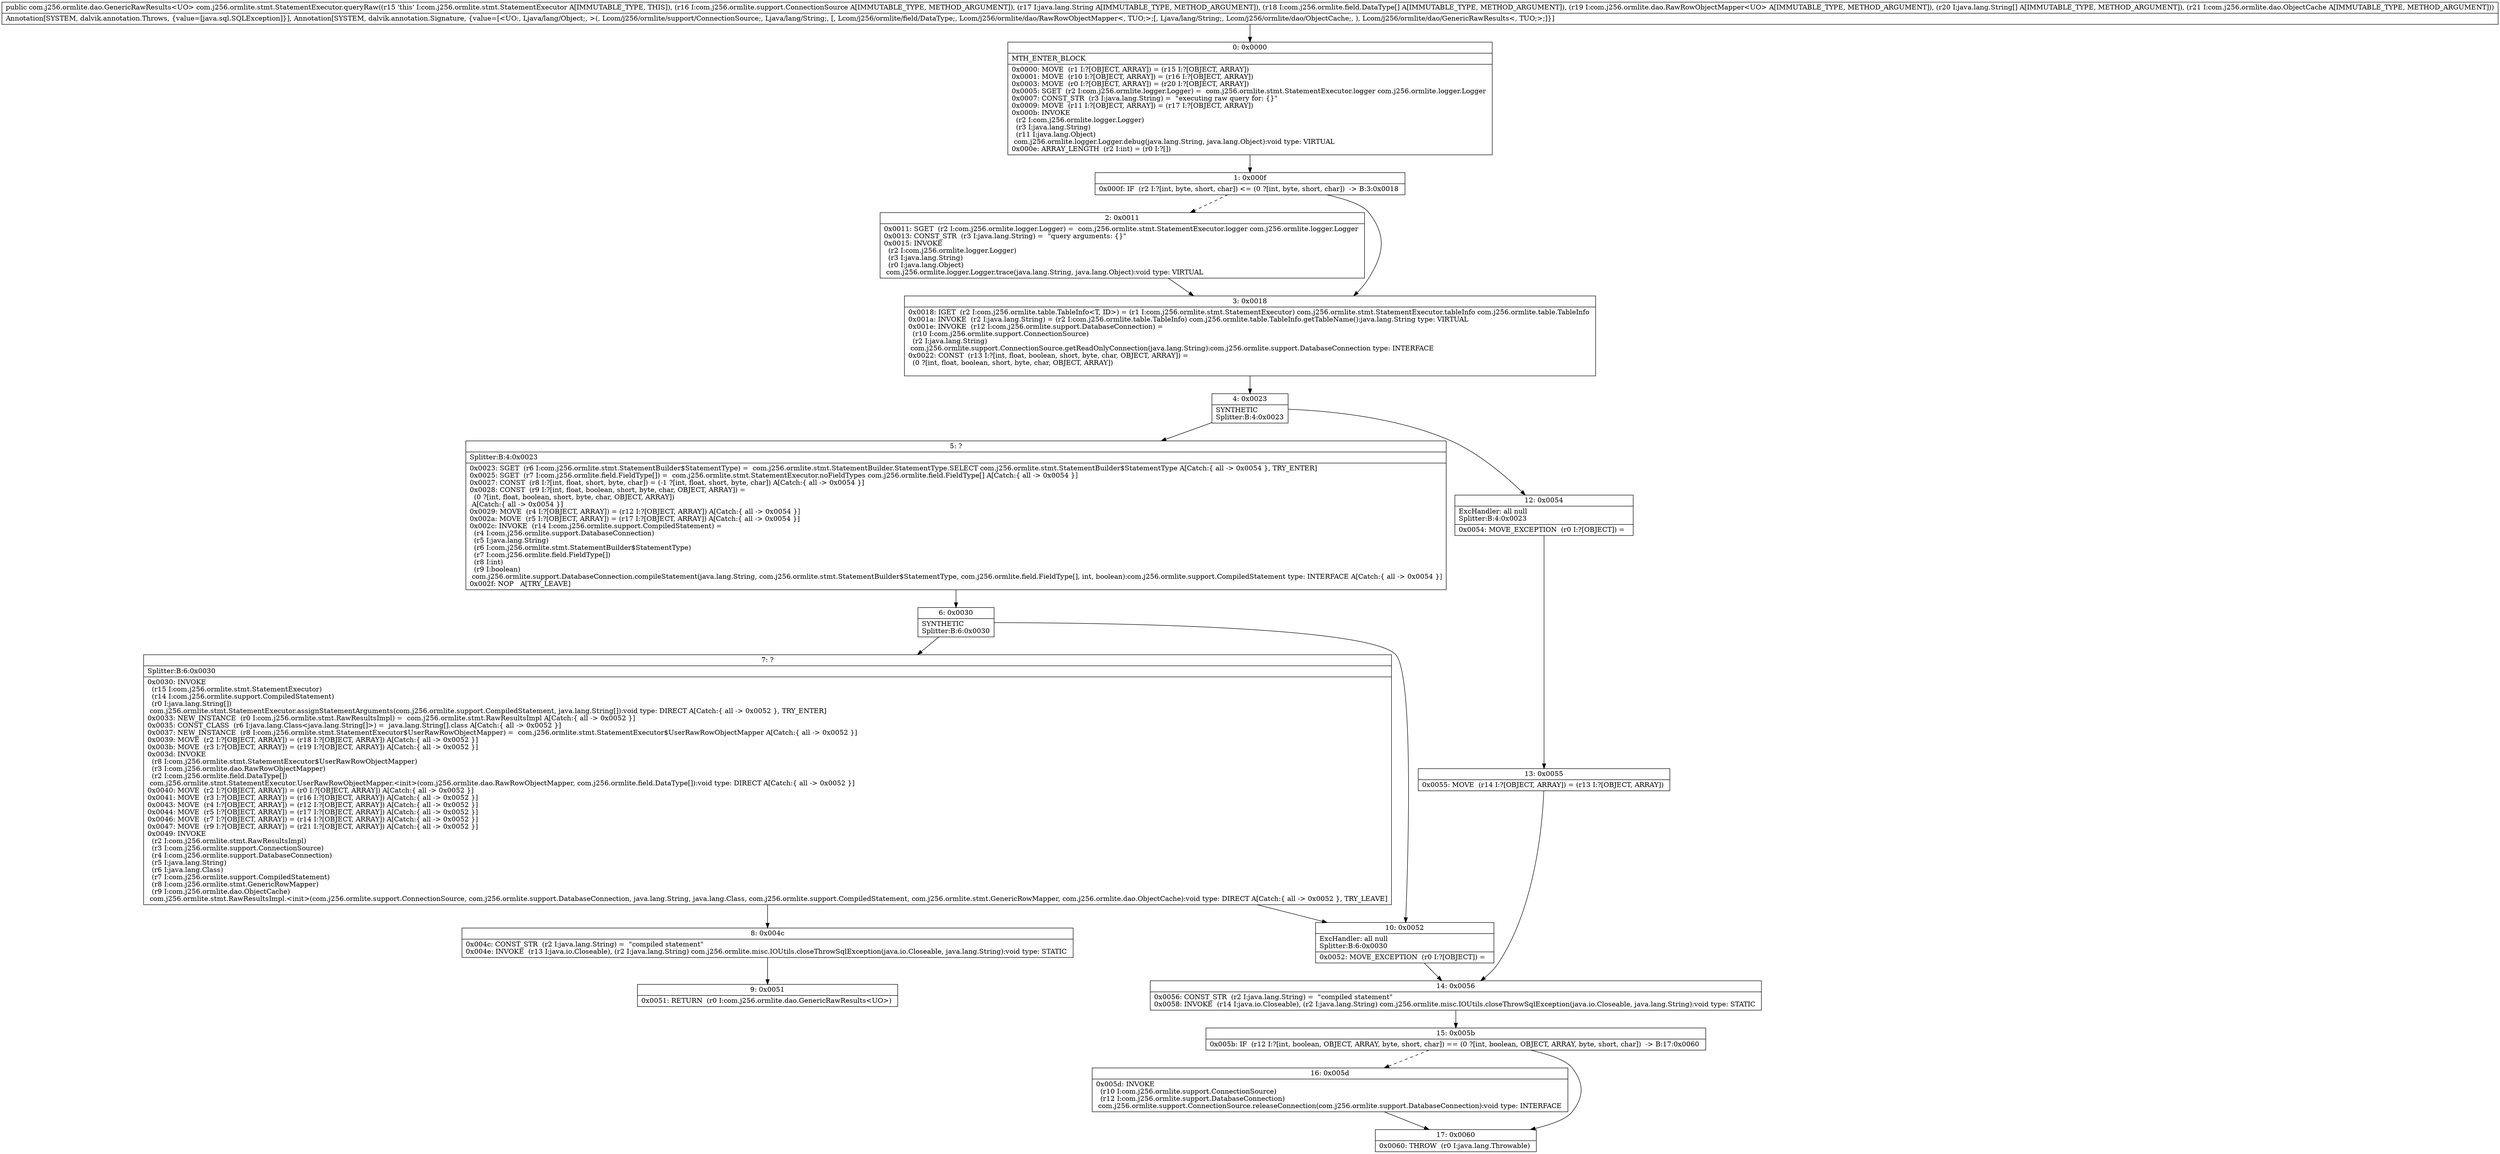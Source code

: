 digraph "CFG forcom.j256.ormlite.stmt.StatementExecutor.queryRaw(Lcom\/j256\/ormlite\/support\/ConnectionSource;Ljava\/lang\/String;[Lcom\/j256\/ormlite\/field\/DataType;Lcom\/j256\/ormlite\/dao\/RawRowObjectMapper;[Ljava\/lang\/String;Lcom\/j256\/ormlite\/dao\/ObjectCache;)Lcom\/j256\/ormlite\/dao\/GenericRawResults;" {
Node_0 [shape=record,label="{0\:\ 0x0000|MTH_ENTER_BLOCK\l|0x0000: MOVE  (r1 I:?[OBJECT, ARRAY]) = (r15 I:?[OBJECT, ARRAY]) \l0x0001: MOVE  (r10 I:?[OBJECT, ARRAY]) = (r16 I:?[OBJECT, ARRAY]) \l0x0003: MOVE  (r0 I:?[OBJECT, ARRAY]) = (r20 I:?[OBJECT, ARRAY]) \l0x0005: SGET  (r2 I:com.j256.ormlite.logger.Logger) =  com.j256.ormlite.stmt.StatementExecutor.logger com.j256.ormlite.logger.Logger \l0x0007: CONST_STR  (r3 I:java.lang.String) =  \"executing raw query for: \{\}\" \l0x0009: MOVE  (r11 I:?[OBJECT, ARRAY]) = (r17 I:?[OBJECT, ARRAY]) \l0x000b: INVOKE  \l  (r2 I:com.j256.ormlite.logger.Logger)\l  (r3 I:java.lang.String)\l  (r11 I:java.lang.Object)\l com.j256.ormlite.logger.Logger.debug(java.lang.String, java.lang.Object):void type: VIRTUAL \l0x000e: ARRAY_LENGTH  (r2 I:int) = (r0 I:?[]) \l}"];
Node_1 [shape=record,label="{1\:\ 0x000f|0x000f: IF  (r2 I:?[int, byte, short, char]) \<= (0 ?[int, byte, short, char])  \-\> B:3:0x0018 \l}"];
Node_2 [shape=record,label="{2\:\ 0x0011|0x0011: SGET  (r2 I:com.j256.ormlite.logger.Logger) =  com.j256.ormlite.stmt.StatementExecutor.logger com.j256.ormlite.logger.Logger \l0x0013: CONST_STR  (r3 I:java.lang.String) =  \"query arguments: \{\}\" \l0x0015: INVOKE  \l  (r2 I:com.j256.ormlite.logger.Logger)\l  (r3 I:java.lang.String)\l  (r0 I:java.lang.Object)\l com.j256.ormlite.logger.Logger.trace(java.lang.String, java.lang.Object):void type: VIRTUAL \l}"];
Node_3 [shape=record,label="{3\:\ 0x0018|0x0018: IGET  (r2 I:com.j256.ormlite.table.TableInfo\<T, ID\>) = (r1 I:com.j256.ormlite.stmt.StatementExecutor) com.j256.ormlite.stmt.StatementExecutor.tableInfo com.j256.ormlite.table.TableInfo \l0x001a: INVOKE  (r2 I:java.lang.String) = (r2 I:com.j256.ormlite.table.TableInfo) com.j256.ormlite.table.TableInfo.getTableName():java.lang.String type: VIRTUAL \l0x001e: INVOKE  (r12 I:com.j256.ormlite.support.DatabaseConnection) = \l  (r10 I:com.j256.ormlite.support.ConnectionSource)\l  (r2 I:java.lang.String)\l com.j256.ormlite.support.ConnectionSource.getReadOnlyConnection(java.lang.String):com.j256.ormlite.support.DatabaseConnection type: INTERFACE \l0x0022: CONST  (r13 I:?[int, float, boolean, short, byte, char, OBJECT, ARRAY]) = \l  (0 ?[int, float, boolean, short, byte, char, OBJECT, ARRAY])\l \l}"];
Node_4 [shape=record,label="{4\:\ 0x0023|SYNTHETIC\lSplitter:B:4:0x0023\l}"];
Node_5 [shape=record,label="{5\:\ ?|Splitter:B:4:0x0023\l|0x0023: SGET  (r6 I:com.j256.ormlite.stmt.StatementBuilder$StatementType) =  com.j256.ormlite.stmt.StatementBuilder.StatementType.SELECT com.j256.ormlite.stmt.StatementBuilder$StatementType A[Catch:\{ all \-\> 0x0054 \}, TRY_ENTER]\l0x0025: SGET  (r7 I:com.j256.ormlite.field.FieldType[]) =  com.j256.ormlite.stmt.StatementExecutor.noFieldTypes com.j256.ormlite.field.FieldType[] A[Catch:\{ all \-\> 0x0054 \}]\l0x0027: CONST  (r8 I:?[int, float, short, byte, char]) = (\-1 ?[int, float, short, byte, char]) A[Catch:\{ all \-\> 0x0054 \}]\l0x0028: CONST  (r9 I:?[int, float, boolean, short, byte, char, OBJECT, ARRAY]) = \l  (0 ?[int, float, boolean, short, byte, char, OBJECT, ARRAY])\l A[Catch:\{ all \-\> 0x0054 \}]\l0x0029: MOVE  (r4 I:?[OBJECT, ARRAY]) = (r12 I:?[OBJECT, ARRAY]) A[Catch:\{ all \-\> 0x0054 \}]\l0x002a: MOVE  (r5 I:?[OBJECT, ARRAY]) = (r17 I:?[OBJECT, ARRAY]) A[Catch:\{ all \-\> 0x0054 \}]\l0x002c: INVOKE  (r14 I:com.j256.ormlite.support.CompiledStatement) = \l  (r4 I:com.j256.ormlite.support.DatabaseConnection)\l  (r5 I:java.lang.String)\l  (r6 I:com.j256.ormlite.stmt.StatementBuilder$StatementType)\l  (r7 I:com.j256.ormlite.field.FieldType[])\l  (r8 I:int)\l  (r9 I:boolean)\l com.j256.ormlite.support.DatabaseConnection.compileStatement(java.lang.String, com.j256.ormlite.stmt.StatementBuilder$StatementType, com.j256.ormlite.field.FieldType[], int, boolean):com.j256.ormlite.support.CompiledStatement type: INTERFACE A[Catch:\{ all \-\> 0x0054 \}]\l0x002f: NOP   A[TRY_LEAVE]\l}"];
Node_6 [shape=record,label="{6\:\ 0x0030|SYNTHETIC\lSplitter:B:6:0x0030\l}"];
Node_7 [shape=record,label="{7\:\ ?|Splitter:B:6:0x0030\l|0x0030: INVOKE  \l  (r15 I:com.j256.ormlite.stmt.StatementExecutor)\l  (r14 I:com.j256.ormlite.support.CompiledStatement)\l  (r0 I:java.lang.String[])\l com.j256.ormlite.stmt.StatementExecutor.assignStatementArguments(com.j256.ormlite.support.CompiledStatement, java.lang.String[]):void type: DIRECT A[Catch:\{ all \-\> 0x0052 \}, TRY_ENTER]\l0x0033: NEW_INSTANCE  (r0 I:com.j256.ormlite.stmt.RawResultsImpl) =  com.j256.ormlite.stmt.RawResultsImpl A[Catch:\{ all \-\> 0x0052 \}]\l0x0035: CONST_CLASS  (r6 I:java.lang.Class\<java.lang.String[]\>) =  java.lang.String[].class A[Catch:\{ all \-\> 0x0052 \}]\l0x0037: NEW_INSTANCE  (r8 I:com.j256.ormlite.stmt.StatementExecutor$UserRawRowObjectMapper) =  com.j256.ormlite.stmt.StatementExecutor$UserRawRowObjectMapper A[Catch:\{ all \-\> 0x0052 \}]\l0x0039: MOVE  (r2 I:?[OBJECT, ARRAY]) = (r18 I:?[OBJECT, ARRAY]) A[Catch:\{ all \-\> 0x0052 \}]\l0x003b: MOVE  (r3 I:?[OBJECT, ARRAY]) = (r19 I:?[OBJECT, ARRAY]) A[Catch:\{ all \-\> 0x0052 \}]\l0x003d: INVOKE  \l  (r8 I:com.j256.ormlite.stmt.StatementExecutor$UserRawRowObjectMapper)\l  (r3 I:com.j256.ormlite.dao.RawRowObjectMapper)\l  (r2 I:com.j256.ormlite.field.DataType[])\l com.j256.ormlite.stmt.StatementExecutor.UserRawRowObjectMapper.\<init\>(com.j256.ormlite.dao.RawRowObjectMapper, com.j256.ormlite.field.DataType[]):void type: DIRECT A[Catch:\{ all \-\> 0x0052 \}]\l0x0040: MOVE  (r2 I:?[OBJECT, ARRAY]) = (r0 I:?[OBJECT, ARRAY]) A[Catch:\{ all \-\> 0x0052 \}]\l0x0041: MOVE  (r3 I:?[OBJECT, ARRAY]) = (r16 I:?[OBJECT, ARRAY]) A[Catch:\{ all \-\> 0x0052 \}]\l0x0043: MOVE  (r4 I:?[OBJECT, ARRAY]) = (r12 I:?[OBJECT, ARRAY]) A[Catch:\{ all \-\> 0x0052 \}]\l0x0044: MOVE  (r5 I:?[OBJECT, ARRAY]) = (r17 I:?[OBJECT, ARRAY]) A[Catch:\{ all \-\> 0x0052 \}]\l0x0046: MOVE  (r7 I:?[OBJECT, ARRAY]) = (r14 I:?[OBJECT, ARRAY]) A[Catch:\{ all \-\> 0x0052 \}]\l0x0047: MOVE  (r9 I:?[OBJECT, ARRAY]) = (r21 I:?[OBJECT, ARRAY]) A[Catch:\{ all \-\> 0x0052 \}]\l0x0049: INVOKE  \l  (r2 I:com.j256.ormlite.stmt.RawResultsImpl)\l  (r3 I:com.j256.ormlite.support.ConnectionSource)\l  (r4 I:com.j256.ormlite.support.DatabaseConnection)\l  (r5 I:java.lang.String)\l  (r6 I:java.lang.Class)\l  (r7 I:com.j256.ormlite.support.CompiledStatement)\l  (r8 I:com.j256.ormlite.stmt.GenericRowMapper)\l  (r9 I:com.j256.ormlite.dao.ObjectCache)\l com.j256.ormlite.stmt.RawResultsImpl.\<init\>(com.j256.ormlite.support.ConnectionSource, com.j256.ormlite.support.DatabaseConnection, java.lang.String, java.lang.Class, com.j256.ormlite.support.CompiledStatement, com.j256.ormlite.stmt.GenericRowMapper, com.j256.ormlite.dao.ObjectCache):void type: DIRECT A[Catch:\{ all \-\> 0x0052 \}, TRY_LEAVE]\l}"];
Node_8 [shape=record,label="{8\:\ 0x004c|0x004c: CONST_STR  (r2 I:java.lang.String) =  \"compiled statement\" \l0x004e: INVOKE  (r13 I:java.io.Closeable), (r2 I:java.lang.String) com.j256.ormlite.misc.IOUtils.closeThrowSqlException(java.io.Closeable, java.lang.String):void type: STATIC \l}"];
Node_9 [shape=record,label="{9\:\ 0x0051|0x0051: RETURN  (r0 I:com.j256.ormlite.dao.GenericRawResults\<UO\>) \l}"];
Node_10 [shape=record,label="{10\:\ 0x0052|ExcHandler: all null\lSplitter:B:6:0x0030\l|0x0052: MOVE_EXCEPTION  (r0 I:?[OBJECT]) =  \l}"];
Node_12 [shape=record,label="{12\:\ 0x0054|ExcHandler: all null\lSplitter:B:4:0x0023\l|0x0054: MOVE_EXCEPTION  (r0 I:?[OBJECT]) =  \l}"];
Node_13 [shape=record,label="{13\:\ 0x0055|0x0055: MOVE  (r14 I:?[OBJECT, ARRAY]) = (r13 I:?[OBJECT, ARRAY]) \l}"];
Node_14 [shape=record,label="{14\:\ 0x0056|0x0056: CONST_STR  (r2 I:java.lang.String) =  \"compiled statement\" \l0x0058: INVOKE  (r14 I:java.io.Closeable), (r2 I:java.lang.String) com.j256.ormlite.misc.IOUtils.closeThrowSqlException(java.io.Closeable, java.lang.String):void type: STATIC \l}"];
Node_15 [shape=record,label="{15\:\ 0x005b|0x005b: IF  (r12 I:?[int, boolean, OBJECT, ARRAY, byte, short, char]) == (0 ?[int, boolean, OBJECT, ARRAY, byte, short, char])  \-\> B:17:0x0060 \l}"];
Node_16 [shape=record,label="{16\:\ 0x005d|0x005d: INVOKE  \l  (r10 I:com.j256.ormlite.support.ConnectionSource)\l  (r12 I:com.j256.ormlite.support.DatabaseConnection)\l com.j256.ormlite.support.ConnectionSource.releaseConnection(com.j256.ormlite.support.DatabaseConnection):void type: INTERFACE \l}"];
Node_17 [shape=record,label="{17\:\ 0x0060|0x0060: THROW  (r0 I:java.lang.Throwable) \l}"];
MethodNode[shape=record,label="{public com.j256.ormlite.dao.GenericRawResults\<UO\> com.j256.ormlite.stmt.StatementExecutor.queryRaw((r15 'this' I:com.j256.ormlite.stmt.StatementExecutor A[IMMUTABLE_TYPE, THIS]), (r16 I:com.j256.ormlite.support.ConnectionSource A[IMMUTABLE_TYPE, METHOD_ARGUMENT]), (r17 I:java.lang.String A[IMMUTABLE_TYPE, METHOD_ARGUMENT]), (r18 I:com.j256.ormlite.field.DataType[] A[IMMUTABLE_TYPE, METHOD_ARGUMENT]), (r19 I:com.j256.ormlite.dao.RawRowObjectMapper\<UO\> A[IMMUTABLE_TYPE, METHOD_ARGUMENT]), (r20 I:java.lang.String[] A[IMMUTABLE_TYPE, METHOD_ARGUMENT]), (r21 I:com.j256.ormlite.dao.ObjectCache A[IMMUTABLE_TYPE, METHOD_ARGUMENT]))  | Annotation[SYSTEM, dalvik.annotation.Throws, \{value=[java.sql.SQLException]\}], Annotation[SYSTEM, dalvik.annotation.Signature, \{value=[\<UO:, Ljava\/lang\/Object;, \>(, Lcom\/j256\/ormlite\/support\/ConnectionSource;, Ljava\/lang\/String;, [, Lcom\/j256\/ormlite\/field\/DataType;, Lcom\/j256\/ormlite\/dao\/RawRowObjectMapper\<, TUO;\>;[, Ljava\/lang\/String;, Lcom\/j256\/ormlite\/dao\/ObjectCache;, ), Lcom\/j256\/ormlite\/dao\/GenericRawResults\<, TUO;\>;]\}]\l}"];
MethodNode -> Node_0;
Node_0 -> Node_1;
Node_1 -> Node_2[style=dashed];
Node_1 -> Node_3;
Node_2 -> Node_3;
Node_3 -> Node_4;
Node_4 -> Node_5;
Node_4 -> Node_12;
Node_5 -> Node_6;
Node_6 -> Node_7;
Node_6 -> Node_10;
Node_7 -> Node_8;
Node_7 -> Node_10;
Node_8 -> Node_9;
Node_10 -> Node_14;
Node_12 -> Node_13;
Node_13 -> Node_14;
Node_14 -> Node_15;
Node_15 -> Node_16[style=dashed];
Node_15 -> Node_17;
Node_16 -> Node_17;
}

